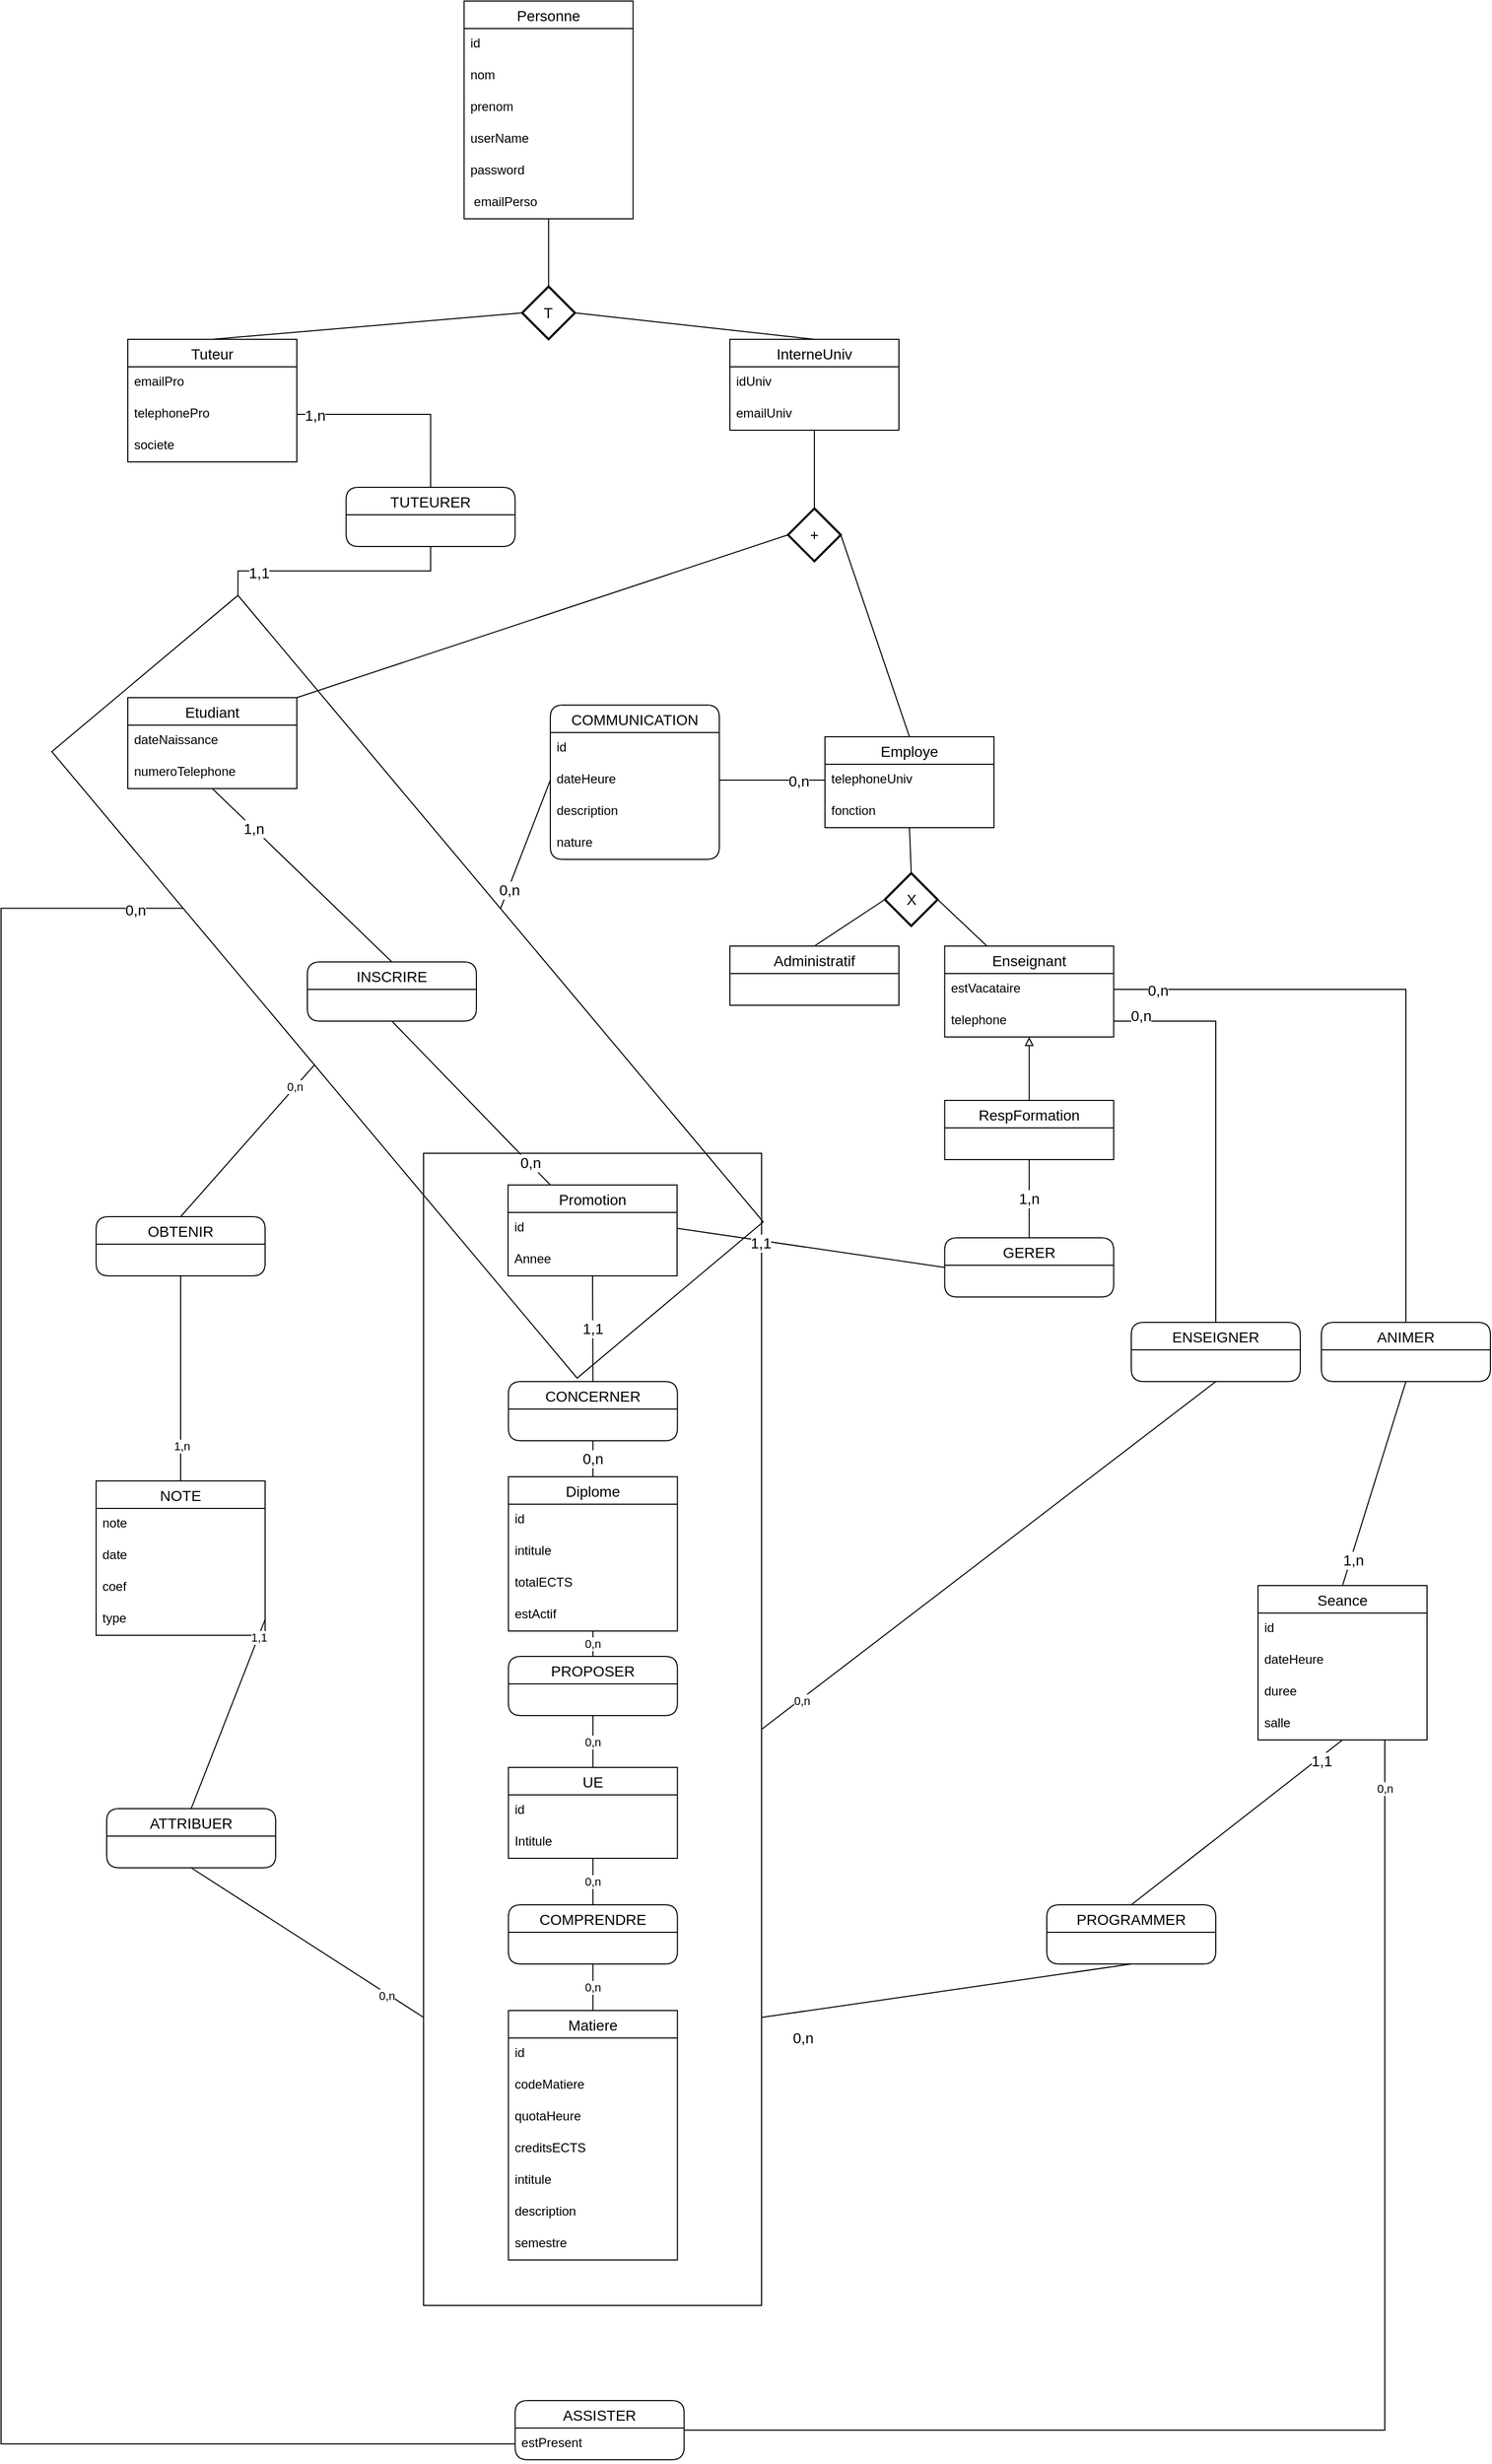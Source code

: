 <mxfile version="13.9.9" type="device"><diagram id="rpFKfoeSvzgaJjMg5E3Y" name="Page-1"><mxGraphModel dx="2062" dy="2351" grid="1" gridSize="10" guides="1" tooltips="1" connect="1" arrows="1" fold="1" page="1" pageScale="1" pageWidth="827" pageHeight="1169" math="0" shadow="0"><root><mxCell id="0"/><mxCell id="1" parent="0"/><mxCell id="FFL7MFZienqglVboOI_r-2" style="rounded=0;orthogonalLoop=1;jettySize=auto;html=1;exitX=0;exitY=0.75;exitDx=0;exitDy=0;entryX=0.5;entryY=1;entryDx=0;entryDy=0;endArrow=none;endFill=0;" parent="1" source="j563xRHMM8mKRZZIL-Bn-172" target="FFL7MFZienqglVboOI_r-1" edge="1"><mxGeometry relative="1" as="geometry"><mxPoint x="340" y="1718" as="targetPoint"/></mxGeometry></mxCell><mxCell id="FFL7MFZienqglVboOI_r-5" value="0,n" style="edgeLabel;html=1;align=center;verticalAlign=middle;resizable=0;points=[];" parent="FFL7MFZienqglVboOI_r-2" vertex="1" connectable="0"><mxGeometry x="-0.685" y="2" relative="1" as="geometry"><mxPoint as="offset"/></mxGeometry></mxCell><mxCell id="j563xRHMM8mKRZZIL-Bn-172" value="" style="rounded=0;whiteSpace=wrap;html=1;startSize=26;fontSize=14;fillColor=none;" parent="1" vertex="1"><mxGeometry x="440" y="900" width="320" height="1090" as="geometry"/></mxCell><mxCell id="j563xRHMM8mKRZZIL-Bn-251" value="" style="rounded=0;whiteSpace=wrap;html=1;startSize=26;fontSize=14;rotation=50;fillColor=none;" parent="1" vertex="1"><mxGeometry x="37.98" y="627.5" width="773.66" height="230" as="geometry"/></mxCell><mxCell id="j563xRHMM8mKRZZIL-Bn-14" value="0,n" style="edgeStyle=orthogonalEdgeStyle;rounded=0;orthogonalLoop=1;jettySize=auto;html=1;endArrow=none;endFill=0;" parent="1" source="j563xRHMM8mKRZZIL-Bn-1" target="j563xRHMM8mKRZZIL-Bn-10" edge="1"><mxGeometry relative="1" as="geometry"/></mxCell><mxCell id="j563xRHMM8mKRZZIL-Bn-1" value="Matiere" style="swimlane;fontStyle=0;childLayout=stackLayout;horizontal=1;startSize=26;horizontalStack=0;resizeParent=1;resizeParentMax=0;resizeLast=0;collapsible=1;marginBottom=0;align=center;fontSize=14;" parent="1" vertex="1"><mxGeometry x="520.32" y="1711" width="160" height="236" as="geometry"/></mxCell><mxCell id="j563xRHMM8mKRZZIL-Bn-2" value="id" style="text;strokeColor=none;fillColor=none;spacingLeft=4;spacingRight=4;overflow=hidden;rotatable=0;points=[[0,0.5],[1,0.5]];portConstraint=eastwest;fontSize=12;" parent="j563xRHMM8mKRZZIL-Bn-1" vertex="1"><mxGeometry y="26" width="160" height="30" as="geometry"/></mxCell><mxCell id="j563xRHMM8mKRZZIL-Bn-34" value="codeMatiere" style="text;strokeColor=none;fillColor=none;spacingLeft=4;spacingRight=4;overflow=hidden;rotatable=0;points=[[0,0.5],[1,0.5]];portConstraint=eastwest;fontSize=12;" parent="j563xRHMM8mKRZZIL-Bn-1" vertex="1"><mxGeometry y="56" width="160" height="30" as="geometry"/></mxCell><mxCell id="j563xRHMM8mKRZZIL-Bn-35" value="quotaHeure" style="text;strokeColor=none;fillColor=none;spacingLeft=4;spacingRight=4;overflow=hidden;rotatable=0;points=[[0,0.5],[1,0.5]];portConstraint=eastwest;fontSize=12;" parent="j563xRHMM8mKRZZIL-Bn-1" vertex="1"><mxGeometry y="86" width="160" height="30" as="geometry"/></mxCell><mxCell id="j563xRHMM8mKRZZIL-Bn-36" value="creditsECTS" style="text;strokeColor=none;fillColor=none;spacingLeft=4;spacingRight=4;overflow=hidden;rotatable=0;points=[[0,0.5],[1,0.5]];portConstraint=eastwest;fontSize=12;" parent="j563xRHMM8mKRZZIL-Bn-1" vertex="1"><mxGeometry y="116" width="160" height="30" as="geometry"/></mxCell><mxCell id="j563xRHMM8mKRZZIL-Bn-37" value="intitule" style="text;strokeColor=none;fillColor=none;spacingLeft=4;spacingRight=4;overflow=hidden;rotatable=0;points=[[0,0.5],[1,0.5]];portConstraint=eastwest;fontSize=12;" parent="j563xRHMM8mKRZZIL-Bn-1" vertex="1"><mxGeometry y="146" width="160" height="30" as="geometry"/></mxCell><mxCell id="j563xRHMM8mKRZZIL-Bn-38" value="description" style="text;strokeColor=none;fillColor=none;spacingLeft=4;spacingRight=4;overflow=hidden;rotatable=0;points=[[0,0.5],[1,0.5]];portConstraint=eastwest;fontSize=12;" parent="j563xRHMM8mKRZZIL-Bn-1" vertex="1"><mxGeometry y="176" width="160" height="30" as="geometry"/></mxCell><mxCell id="j563xRHMM8mKRZZIL-Bn-106" value="semestre" style="text;strokeColor=none;fillColor=none;spacingLeft=4;spacingRight=4;overflow=hidden;rotatable=0;points=[[0,0.5],[1,0.5]];portConstraint=eastwest;fontSize=12;" parent="j563xRHMM8mKRZZIL-Bn-1" vertex="1"><mxGeometry y="206" width="160" height="30" as="geometry"/></mxCell><mxCell id="j563xRHMM8mKRZZIL-Bn-31" value="0,n" style="edgeStyle=orthogonalEdgeStyle;rounded=0;orthogonalLoop=1;jettySize=auto;html=1;exitX=0.5;exitY=0;exitDx=0;exitDy=0;entryX=0.5;entryY=1;entryDx=0;entryDy=0;endArrow=none;endFill=0;" parent="1" source="j563xRHMM8mKRZZIL-Bn-10" target="j563xRHMM8mKRZZIL-Bn-26" edge="1"><mxGeometry relative="1" as="geometry"/></mxCell><mxCell id="j563xRHMM8mKRZZIL-Bn-10" value="COMPRENDRE" style="swimlane;fontStyle=0;childLayout=stackLayout;horizontal=1;startSize=26;horizontalStack=0;resizeParent=1;resizeParentMax=0;resizeLast=0;collapsible=1;marginBottom=0;align=center;fontSize=14;rounded=1;" parent="1" vertex="1"><mxGeometry x="520.32" y="1611" width="160" height="56" as="geometry"/></mxCell><mxCell id="j563xRHMM8mKRZZIL-Bn-138" value="0,n" style="edgeStyle=none;rounded=0;orthogonalLoop=1;jettySize=auto;html=1;exitX=0.5;exitY=0;exitDx=0;exitDy=0;entryX=0.5;entryY=1;entryDx=0;entryDy=0;startSize=26;endArrow=none;endFill=0;fontSize=14;" parent="1" source="j563xRHMM8mKRZZIL-Bn-18" target="j563xRHMM8mKRZZIL-Bn-115" edge="1"><mxGeometry relative="1" as="geometry"/></mxCell><mxCell id="j563xRHMM8mKRZZIL-Bn-18" value="Diplome" style="swimlane;fontStyle=0;childLayout=stackLayout;horizontal=1;startSize=26;horizontalStack=0;resizeParent=1;resizeParentMax=0;resizeLast=0;collapsible=1;marginBottom=0;align=center;fontSize=14;" parent="1" vertex="1"><mxGeometry x="520.32" y="1206" width="160" height="146" as="geometry"/></mxCell><mxCell id="j563xRHMM8mKRZZIL-Bn-19" value="id" style="text;strokeColor=none;fillColor=none;spacingLeft=4;spacingRight=4;overflow=hidden;rotatable=0;points=[[0,0.5],[1,0.5]];portConstraint=eastwest;fontSize=12;" parent="j563xRHMM8mKRZZIL-Bn-18" vertex="1"><mxGeometry y="26" width="160" height="30" as="geometry"/></mxCell><mxCell id="j563xRHMM8mKRZZIL-Bn-40" value="intitule" style="text;strokeColor=none;fillColor=none;spacingLeft=4;spacingRight=4;overflow=hidden;rotatable=0;points=[[0,0.5],[1,0.5]];portConstraint=eastwest;fontSize=12;" parent="j563xRHMM8mKRZZIL-Bn-18" vertex="1"><mxGeometry y="56" width="160" height="30" as="geometry"/></mxCell><mxCell id="j563xRHMM8mKRZZIL-Bn-112" value="totalECTS" style="text;strokeColor=none;fillColor=none;spacingLeft=4;spacingRight=4;overflow=hidden;rotatable=0;points=[[0,0.5],[1,0.5]];portConstraint=eastwest;fontSize=12;" parent="j563xRHMM8mKRZZIL-Bn-18" vertex="1"><mxGeometry y="86" width="160" height="30" as="geometry"/></mxCell><mxCell id="hlmZRe7ERdt_33pC8Czv-1" value="estActif" style="text;strokeColor=none;fillColor=none;spacingLeft=4;spacingRight=4;overflow=hidden;rotatable=0;points=[[0,0.5],[1,0.5]];portConstraint=eastwest;fontSize=12;" parent="j563xRHMM8mKRZZIL-Bn-18" vertex="1"><mxGeometry y="116" width="160" height="30" as="geometry"/></mxCell><mxCell id="j563xRHMM8mKRZZIL-Bn-29" value="0,n" style="edgeStyle=orthogonalEdgeStyle;rounded=0;orthogonalLoop=1;jettySize=auto;html=1;exitX=0.5;exitY=0;exitDx=0;exitDy=0;entryX=0.5;entryY=1;entryDx=0;entryDy=0;endArrow=none;endFill=0;" parent="1" source="j563xRHMM8mKRZZIL-Bn-25" target="j563xRHMM8mKRZZIL-Bn-18" edge="1"><mxGeometry relative="1" as="geometry"/></mxCell><mxCell id="j563xRHMM8mKRZZIL-Bn-25" value="PROPOSER" style="swimlane;fontStyle=0;childLayout=stackLayout;horizontal=1;startSize=26;horizontalStack=0;resizeParent=1;resizeParentMax=0;resizeLast=0;collapsible=1;marginBottom=0;align=center;fontSize=14;rounded=1;" parent="1" vertex="1"><mxGeometry x="520.32" y="1376" width="160" height="56" as="geometry"/></mxCell><mxCell id="j563xRHMM8mKRZZIL-Bn-28" value="0,n" style="edgeStyle=orthogonalEdgeStyle;rounded=0;orthogonalLoop=1;jettySize=auto;html=1;exitX=0.5;exitY=0;exitDx=0;exitDy=0;entryX=0.5;entryY=1;entryDx=0;entryDy=0;endArrow=none;endFill=0;" parent="1" source="j563xRHMM8mKRZZIL-Bn-26" target="j563xRHMM8mKRZZIL-Bn-25" edge="1"><mxGeometry relative="1" as="geometry"/></mxCell><mxCell id="j563xRHMM8mKRZZIL-Bn-26" value="UE" style="swimlane;fontStyle=0;childLayout=stackLayout;horizontal=1;startSize=26;horizontalStack=0;resizeParent=1;resizeParentMax=0;resizeLast=0;collapsible=1;marginBottom=0;align=center;fontSize=14;" parent="1" vertex="1"><mxGeometry x="520.32" y="1481" width="160" height="86" as="geometry"/></mxCell><mxCell id="j563xRHMM8mKRZZIL-Bn-27" value="id" style="text;strokeColor=none;fillColor=none;spacingLeft=4;spacingRight=4;overflow=hidden;rotatable=0;points=[[0,0.5],[1,0.5]];portConstraint=eastwest;fontSize=12;" parent="j563xRHMM8mKRZZIL-Bn-26" vertex="1"><mxGeometry y="26" width="160" height="30" as="geometry"/></mxCell><mxCell id="j563xRHMM8mKRZZIL-Bn-39" value="Intitule" style="text;strokeColor=none;fillColor=none;spacingLeft=4;spacingRight=4;overflow=hidden;rotatable=0;points=[[0,0.5],[1,0.5]];portConstraint=eastwest;fontSize=12;" parent="j563xRHMM8mKRZZIL-Bn-26" vertex="1"><mxGeometry y="56" width="160" height="30" as="geometry"/></mxCell><mxCell id="j563xRHMM8mKRZZIL-Bn-57" value="InterneUniv" style="swimlane;fontStyle=0;childLayout=stackLayout;horizontal=1;startSize=26;horizontalStack=0;resizeParent=1;resizeParentMax=0;resizeLast=0;collapsible=1;marginBottom=0;align=center;fontSize=14;" parent="1" vertex="1"><mxGeometry x="730.01" y="130" width="160" height="86" as="geometry"/></mxCell><mxCell id="j563xRHMM8mKRZZIL-Bn-58" value="idUniv" style="text;strokeColor=none;fillColor=none;spacingLeft=4;spacingRight=4;overflow=hidden;rotatable=0;points=[[0,0.5],[1,0.5]];portConstraint=eastwest;fontSize=12;" parent="j563xRHMM8mKRZZIL-Bn-57" vertex="1"><mxGeometry y="26" width="160" height="30" as="geometry"/></mxCell><mxCell id="j563xRHMM8mKRZZIL-Bn-59" value="emailUniv" style="text;strokeColor=none;fillColor=none;spacingLeft=4;spacingRight=4;overflow=hidden;rotatable=0;points=[[0,0.5],[1,0.5]];portConstraint=eastwest;fontSize=12;" parent="j563xRHMM8mKRZZIL-Bn-57" vertex="1"><mxGeometry y="56" width="160" height="30" as="geometry"/></mxCell><mxCell id="j563xRHMM8mKRZZIL-Bn-61" value="Personne" style="swimlane;fontStyle=0;childLayout=stackLayout;horizontal=1;startSize=26;horizontalStack=0;resizeParent=1;resizeParentMax=0;resizeLast=0;collapsible=1;marginBottom=0;align=center;fontSize=14;" parent="1" vertex="1"><mxGeometry x="478.34" y="-190" width="160" height="206" as="geometry"/></mxCell><mxCell id="j563xRHMM8mKRZZIL-Bn-62" value="id" style="text;strokeColor=none;fillColor=none;spacingLeft=4;spacingRight=4;overflow=hidden;rotatable=0;points=[[0,0.5],[1,0.5]];portConstraint=eastwest;fontSize=12;" parent="j563xRHMM8mKRZZIL-Bn-61" vertex="1"><mxGeometry y="26" width="160" height="30" as="geometry"/></mxCell><mxCell id="j563xRHMM8mKRZZIL-Bn-63" value="nom" style="text;strokeColor=none;fillColor=none;spacingLeft=4;spacingRight=4;overflow=hidden;rotatable=0;points=[[0,0.5],[1,0.5]];portConstraint=eastwest;fontSize=12;" parent="j563xRHMM8mKRZZIL-Bn-61" vertex="1"><mxGeometry y="56" width="160" height="30" as="geometry"/></mxCell><mxCell id="j563xRHMM8mKRZZIL-Bn-64" value="prenom" style="text;strokeColor=none;fillColor=none;spacingLeft=4;spacingRight=4;overflow=hidden;rotatable=0;points=[[0,0.5],[1,0.5]];portConstraint=eastwest;fontSize=12;" parent="j563xRHMM8mKRZZIL-Bn-61" vertex="1"><mxGeometry y="86" width="160" height="30" as="geometry"/></mxCell><mxCell id="6xv1GOKm6Z95DP7xtfan-1" value="userName" style="text;strokeColor=none;fillColor=none;spacingLeft=4;spacingRight=4;overflow=hidden;rotatable=0;points=[[0,0.5],[1,0.5]];portConstraint=eastwest;fontSize=12;" vertex="1" parent="j563xRHMM8mKRZZIL-Bn-61"><mxGeometry y="116" width="160" height="30" as="geometry"/></mxCell><mxCell id="6xv1GOKm6Z95DP7xtfan-2" value="password" style="text;strokeColor=none;fillColor=none;spacingLeft=4;spacingRight=4;overflow=hidden;rotatable=0;points=[[0,0.5],[1,0.5]];portConstraint=eastwest;fontSize=12;" vertex="1" parent="j563xRHMM8mKRZZIL-Bn-61"><mxGeometry y="146" width="160" height="30" as="geometry"/></mxCell><mxCell id="6xv1GOKm6Z95DP7xtfan-4" value=" emailPerso" style="text;strokeColor=none;fillColor=none;spacingLeft=4;spacingRight=4;overflow=hidden;rotatable=0;points=[[0,0.5],[1,0.5]];portConstraint=eastwest;fontSize=12;" vertex="1" parent="j563xRHMM8mKRZZIL-Bn-61"><mxGeometry y="176" width="160" height="30" as="geometry"/></mxCell><mxCell id="j563xRHMM8mKRZZIL-Bn-66" value="Tuteur" style="swimlane;fontStyle=0;childLayout=stackLayout;horizontal=1;startSize=26;horizontalStack=0;resizeParent=1;resizeParentMax=0;resizeLast=0;collapsible=1;marginBottom=0;align=center;fontSize=14;" parent="1" vertex="1"><mxGeometry x="160" y="130" width="160" height="116" as="geometry"/></mxCell><mxCell id="j563xRHMM8mKRZZIL-Bn-67" value="emailPro" style="text;strokeColor=none;fillColor=none;spacingLeft=4;spacingRight=4;overflow=hidden;rotatable=0;points=[[0,0.5],[1,0.5]];portConstraint=eastwest;fontSize=12;" parent="j563xRHMM8mKRZZIL-Bn-66" vertex="1"><mxGeometry y="26" width="160" height="30" as="geometry"/></mxCell><mxCell id="j563xRHMM8mKRZZIL-Bn-68" value="telephonePro" style="text;strokeColor=none;fillColor=none;spacingLeft=4;spacingRight=4;overflow=hidden;rotatable=0;points=[[0,0.5],[1,0.5]];portConstraint=eastwest;fontSize=12;" parent="j563xRHMM8mKRZZIL-Bn-66" vertex="1"><mxGeometry y="56" width="160" height="30" as="geometry"/></mxCell><mxCell id="j563xRHMM8mKRZZIL-Bn-69" value="societe" style="text;strokeColor=none;fillColor=none;spacingLeft=4;spacingRight=4;overflow=hidden;rotatable=0;points=[[0,0.5],[1,0.5]];portConstraint=eastwest;fontSize=12;" parent="j563xRHMM8mKRZZIL-Bn-66" vertex="1"><mxGeometry y="86" width="160" height="30" as="geometry"/></mxCell><mxCell id="j563xRHMM8mKRZZIL-Bn-93" style="rounded=0;orthogonalLoop=1;jettySize=auto;html=1;exitX=1;exitY=0;exitDx=0;exitDy=0;entryX=0;entryY=0.5;entryDx=0;entryDy=0;entryPerimeter=0;startSize=26;endArrow=none;endFill=0;fontSize=14;" parent="1" source="j563xRHMM8mKRZZIL-Bn-70" target="j563xRHMM8mKRZZIL-Bn-223" edge="1"><mxGeometry relative="1" as="geometry"><mxPoint x="778.35" y="406" as="targetPoint"/></mxGeometry></mxCell><mxCell id="j563xRHMM8mKRZZIL-Bn-150" style="edgeStyle=none;rounded=0;orthogonalLoop=1;jettySize=auto;html=1;exitX=0.5;exitY=0;exitDx=0;exitDy=0;startSize=26;endArrow=none;endFill=0;fontSize=14;entryX=0;entryY=0.5;entryDx=0;entryDy=0;" parent="1" source="j563xRHMM8mKRZZIL-Bn-251" target="j563xRHMM8mKRZZIL-Bn-247" edge="1"><mxGeometry relative="1" as="geometry"><mxPoint x="490" y="610" as="targetPoint"/></mxGeometry></mxCell><mxCell id="j563xRHMM8mKRZZIL-Bn-211" value="0,n" style="edgeLabel;html=1;align=center;verticalAlign=middle;resizable=0;points=[];fontSize=14;" parent="j563xRHMM8mKRZZIL-Bn-150" vertex="1" connectable="0"><mxGeometry x="-0.698" y="-1" relative="1" as="geometry"><mxPoint as="offset"/></mxGeometry></mxCell><mxCell id="j563xRHMM8mKRZZIL-Bn-70" value="Etudiant" style="swimlane;fontStyle=0;childLayout=stackLayout;horizontal=1;startSize=26;horizontalStack=0;resizeParent=1;resizeParentMax=0;resizeLast=0;collapsible=1;marginBottom=0;align=center;fontSize=14;" parent="1" vertex="1"><mxGeometry x="160" y="469" width="160" height="86" as="geometry"/></mxCell><mxCell id="j563xRHMM8mKRZZIL-Bn-71" value="dateNaissance" style="text;strokeColor=none;fillColor=none;spacingLeft=4;spacingRight=4;overflow=hidden;rotatable=0;points=[[0,0.5],[1,0.5]];portConstraint=eastwest;fontSize=12;" parent="j563xRHMM8mKRZZIL-Bn-70" vertex="1"><mxGeometry y="26" width="160" height="30" as="geometry"/></mxCell><mxCell id="j563xRHMM8mKRZZIL-Bn-73" value="numeroTelephone" style="text;strokeColor=none;fillColor=none;spacingLeft=4;spacingRight=4;overflow=hidden;rotatable=0;points=[[0,0.5],[1,0.5]];portConstraint=eastwest;fontSize=12;" parent="j563xRHMM8mKRZZIL-Bn-70" vertex="1"><mxGeometry y="56" width="160" height="30" as="geometry"/></mxCell><mxCell id="j563xRHMM8mKRZZIL-Bn-149" style="edgeStyle=none;rounded=0;orthogonalLoop=1;jettySize=auto;html=1;exitX=0;exitY=0.5;exitDx=0;exitDy=0;startSize=26;endArrow=none;endFill=0;fontSize=14;entryX=1;entryY=0.5;entryDx=0;entryDy=0;" parent="1" source="j563xRHMM8mKRZZIL-Bn-153" target="j563xRHMM8mKRZZIL-Bn-247" edge="1"><mxGeometry relative="1" as="geometry"><mxPoint x="730.01" y="551" as="sourcePoint"/><mxPoint x="770" y="610" as="targetPoint"/></mxGeometry></mxCell><mxCell id="j563xRHMM8mKRZZIL-Bn-210" value="0,n" style="edgeLabel;html=1;align=center;verticalAlign=middle;resizable=0;points=[];fontSize=14;" parent="j563xRHMM8mKRZZIL-Bn-149" vertex="1" connectable="0"><mxGeometry x="-0.492" y="1" relative="1" as="geometry"><mxPoint as="offset"/></mxGeometry></mxCell><mxCell id="j563xRHMM8mKRZZIL-Bn-155" style="edgeStyle=none;rounded=0;orthogonalLoop=1;jettySize=auto;html=1;exitX=0.5;exitY=0;exitDx=0;exitDy=0;entryX=0;entryY=0.5;entryDx=0;entryDy=0;entryPerimeter=0;startSize=26;endArrow=none;endFill=0;fontSize=14;" parent="1" source="j563xRHMM8mKRZZIL-Bn-74" target="j563xRHMM8mKRZZIL-Bn-221" edge="1"><mxGeometry relative="1" as="geometry"><mxPoint x="870.02" y="675.0" as="targetPoint"/></mxGeometry></mxCell><mxCell id="j563xRHMM8mKRZZIL-Bn-74" value="Administratif" style="swimlane;fontStyle=0;childLayout=stackLayout;horizontal=1;startSize=26;horizontalStack=0;resizeParent=1;resizeParentMax=0;resizeLast=0;collapsible=1;marginBottom=0;align=center;fontSize=14;" parent="1" vertex="1"><mxGeometry x="730.01" y="704" width="160" height="56" as="geometry"/></mxCell><mxCell id="j563xRHMM8mKRZZIL-Bn-127" value="1,n" style="edgeStyle=none;rounded=0;orthogonalLoop=1;jettySize=auto;html=1;exitX=0.5;exitY=1;exitDx=0;exitDy=0;entryX=0.5;entryY=0;entryDx=0;entryDy=0;startSize=26;endArrow=none;endFill=0;fontSize=14;" parent="1" source="j563xRHMM8mKRZZIL-Bn-78" target="j563xRHMM8mKRZZIL-Bn-126" edge="1"><mxGeometry relative="1" as="geometry"/></mxCell><mxCell id="j563xRHMM8mKRZZIL-Bn-232" style="edgeStyle=none;rounded=0;orthogonalLoop=1;jettySize=auto;html=1;exitX=0.5;exitY=0;exitDx=0;exitDy=0;entryX=0.5;entryY=1;entryDx=0;entryDy=0;startSize=26;endArrow=block;endFill=0;fontSize=14;" parent="1" source="j563xRHMM8mKRZZIL-Bn-78" target="j563xRHMM8mKRZZIL-Bn-82" edge="1"><mxGeometry relative="1" as="geometry"/></mxCell><mxCell id="j563xRHMM8mKRZZIL-Bn-78" value="RespFormation" style="swimlane;fontStyle=0;childLayout=stackLayout;horizontal=1;startSize=26;horizontalStack=0;resizeParent=1;resizeParentMax=0;resizeLast=0;collapsible=1;marginBottom=0;align=center;fontSize=14;" parent="1" vertex="1"><mxGeometry x="933.35" y="850" width="160" height="56" as="geometry"/></mxCell><mxCell id="j563xRHMM8mKRZZIL-Bn-164" style="edgeStyle=orthogonalEdgeStyle;rounded=0;orthogonalLoop=1;jettySize=auto;html=1;exitX=1;exitY=0.5;exitDx=0;exitDy=0;entryX=0.5;entryY=0;entryDx=0;entryDy=0;startSize=26;endArrow=none;endFill=0;fontSize=14;" parent="1" source="j563xRHMM8mKRZZIL-Bn-97" target="j563xRHMM8mKRZZIL-Bn-162" edge="1"><mxGeometry relative="1" as="geometry"/></mxCell><mxCell id="j563xRHMM8mKRZZIL-Bn-218" value="0,n" style="edgeLabel;html=1;align=center;verticalAlign=middle;resizable=0;points=[];fontSize=14;" parent="j563xRHMM8mKRZZIL-Bn-164" vertex="1" connectable="0"><mxGeometry x="-0.869" y="5" relative="1" as="geometry"><mxPoint as="offset"/></mxGeometry></mxCell><mxCell id="j563xRHMM8mKRZZIL-Bn-166" style="edgeStyle=orthogonalEdgeStyle;rounded=0;orthogonalLoop=1;jettySize=auto;html=1;exitX=1;exitY=0.5;exitDx=0;exitDy=0;entryX=0.5;entryY=0;entryDx=0;entryDy=0;startSize=26;endArrow=none;endFill=0;fontSize=14;" parent="1" source="j563xRHMM8mKRZZIL-Bn-83" target="j563xRHMM8mKRZZIL-Bn-163" edge="1"><mxGeometry relative="1" as="geometry"/></mxCell><mxCell id="j563xRHMM8mKRZZIL-Bn-220" value="0,n" style="edgeLabel;html=1;align=center;verticalAlign=middle;resizable=0;points=[];fontSize=14;" parent="j563xRHMM8mKRZZIL-Bn-166" vertex="1" connectable="0"><mxGeometry x="-0.86" y="-1" relative="1" as="geometry"><mxPoint as="offset"/></mxGeometry></mxCell><mxCell id="j563xRHMM8mKRZZIL-Bn-82" value="Enseignant" style="swimlane;fontStyle=0;childLayout=stackLayout;horizontal=1;startSize=26;horizontalStack=0;resizeParent=1;resizeParentMax=0;resizeLast=0;collapsible=1;marginBottom=0;align=center;fontSize=14;" parent="1" vertex="1"><mxGeometry x="933.35" y="704" width="160" height="86" as="geometry"/></mxCell><mxCell id="j563xRHMM8mKRZZIL-Bn-83" value="estVacataire" style="text;strokeColor=none;fillColor=none;spacingLeft=4;spacingRight=4;overflow=hidden;rotatable=0;points=[[0,0.5],[1,0.5]];portConstraint=eastwest;fontSize=12;" parent="j563xRHMM8mKRZZIL-Bn-82" vertex="1"><mxGeometry y="26" width="160" height="30" as="geometry"/></mxCell><mxCell id="j563xRHMM8mKRZZIL-Bn-97" value="telephone" style="text;strokeColor=none;fillColor=none;spacingLeft=4;spacingRight=4;overflow=hidden;rotatable=0;points=[[0,0.5],[1,0.5]];portConstraint=eastwest;fontSize=12;" parent="j563xRHMM8mKRZZIL-Bn-82" vertex="1"><mxGeometry y="56" width="160" height="30" as="geometry"/></mxCell><mxCell id="j563xRHMM8mKRZZIL-Bn-90" style="edgeStyle=orthogonalEdgeStyle;rounded=0;orthogonalLoop=1;jettySize=auto;html=1;exitX=0.5;exitY=0;exitDx=0;exitDy=0;exitPerimeter=0;entryX=0.5;entryY=1;entryDx=0;entryDy=0;startSize=26;endArrow=none;endFill=0;fontSize=14;" parent="1" source="j563xRHMM8mKRZZIL-Bn-231" target="j563xRHMM8mKRZZIL-Bn-61" edge="1"><mxGeometry relative="1" as="geometry"><mxPoint x="558.335" y="200" as="sourcePoint"/></mxGeometry></mxCell><mxCell id="j563xRHMM8mKRZZIL-Bn-131" style="edgeStyle=none;rounded=0;orthogonalLoop=1;jettySize=auto;html=1;exitX=1;exitY=0.5;exitDx=0;exitDy=0;exitPerimeter=0;entryX=0.5;entryY=0;entryDx=0;entryDy=0;startSize=26;endArrow=none;endFill=0;fontSize=14;" parent="1" source="j563xRHMM8mKRZZIL-Bn-231" target="j563xRHMM8mKRZZIL-Bn-57" edge="1"><mxGeometry relative="1" as="geometry"><mxPoint x="590" y="110" as="sourcePoint"/></mxGeometry></mxCell><mxCell id="j563xRHMM8mKRZZIL-Bn-132" style="edgeStyle=none;rounded=0;orthogonalLoop=1;jettySize=auto;html=1;exitX=0;exitY=0.5;exitDx=0;exitDy=0;exitPerimeter=0;entryX=0.5;entryY=0;entryDx=0;entryDy=0;startSize=26;endArrow=none;endFill=0;fontSize=14;" parent="1" source="j563xRHMM8mKRZZIL-Bn-231" target="j563xRHMM8mKRZZIL-Bn-66" edge="1"><mxGeometry relative="1" as="geometry"><mxPoint x="526.67" y="110" as="sourcePoint"/></mxGeometry></mxCell><mxCell id="j563xRHMM8mKRZZIL-Bn-92" style="edgeStyle=orthogonalEdgeStyle;rounded=0;orthogonalLoop=1;jettySize=auto;html=1;exitX=0.5;exitY=0;exitDx=0;exitDy=0;exitPerimeter=0;entryX=0.5;entryY=1;entryDx=0;entryDy=0;startSize=26;endArrow=none;endFill=0;fontSize=14;" parent="1" source="j563xRHMM8mKRZZIL-Bn-223" target="j563xRHMM8mKRZZIL-Bn-57" edge="1"><mxGeometry relative="1" as="geometry"><mxPoint x="810.015" y="366" as="sourcePoint"/></mxGeometry></mxCell><mxCell id="j563xRHMM8mKRZZIL-Bn-98" value="Seance" style="swimlane;fontStyle=0;childLayout=stackLayout;horizontal=1;startSize=26;horizontalStack=0;resizeParent=1;resizeParentMax=0;resizeLast=0;collapsible=1;marginBottom=0;align=center;fontSize=14;" parent="1" vertex="1"><mxGeometry x="1230" y="1309" width="160" height="146" as="geometry"/></mxCell><mxCell id="j563xRHMM8mKRZZIL-Bn-99" value="id" style="text;strokeColor=none;fillColor=none;spacingLeft=4;spacingRight=4;overflow=hidden;rotatable=0;points=[[0,0.5],[1,0.5]];portConstraint=eastwest;fontSize=12;" parent="j563xRHMM8mKRZZIL-Bn-98" vertex="1"><mxGeometry y="26" width="160" height="30" as="geometry"/></mxCell><mxCell id="j563xRHMM8mKRZZIL-Bn-100" value="dateHeure" style="text;strokeColor=none;fillColor=none;spacingLeft=4;spacingRight=4;overflow=hidden;rotatable=0;points=[[0,0.5],[1,0.5]];portConstraint=eastwest;fontSize=12;" parent="j563xRHMM8mKRZZIL-Bn-98" vertex="1"><mxGeometry y="56" width="160" height="30" as="geometry"/></mxCell><mxCell id="j563xRHMM8mKRZZIL-Bn-101" value="duree" style="text;strokeColor=none;fillColor=none;spacingLeft=4;spacingRight=4;overflow=hidden;rotatable=0;points=[[0,0.5],[1,0.5]];portConstraint=eastwest;fontSize=12;" parent="j563xRHMM8mKRZZIL-Bn-98" vertex="1"><mxGeometry y="86" width="160" height="30" as="geometry"/></mxCell><mxCell id="j563xRHMM8mKRZZIL-Bn-177" value="salle" style="text;strokeColor=none;fillColor=none;spacingLeft=4;spacingRight=4;overflow=hidden;rotatable=0;points=[[0,0.5],[1,0.5]];portConstraint=eastwest;fontSize=12;" parent="j563xRHMM8mKRZZIL-Bn-98" vertex="1"><mxGeometry y="116" width="160" height="30" as="geometry"/></mxCell><mxCell id="j563xRHMM8mKRZZIL-Bn-107" value="Promotion" style="swimlane;fontStyle=0;childLayout=stackLayout;horizontal=1;startSize=26;horizontalStack=0;resizeParent=1;resizeParentMax=0;resizeLast=0;collapsible=1;marginBottom=0;align=center;fontSize=14;" parent="1" vertex="1"><mxGeometry x="520" y="930" width="160" height="86" as="geometry"/></mxCell><mxCell id="j563xRHMM8mKRZZIL-Bn-108" value="id" style="text;strokeColor=none;fillColor=none;spacingLeft=4;spacingRight=4;overflow=hidden;rotatable=0;points=[[0,0.5],[1,0.5]];portConstraint=eastwest;fontSize=12;" parent="j563xRHMM8mKRZZIL-Bn-107" vertex="1"><mxGeometry y="26" width="160" height="30" as="geometry"/></mxCell><mxCell id="j563xRHMM8mKRZZIL-Bn-120" value="Annee" style="text;strokeColor=none;fillColor=none;spacingLeft=4;spacingRight=4;overflow=hidden;rotatable=0;points=[[0,0.5],[1,0.5]];portConstraint=eastwest;fontSize=12;" parent="j563xRHMM8mKRZZIL-Bn-107" vertex="1"><mxGeometry y="56" width="160" height="30" as="geometry"/></mxCell><mxCell id="j563xRHMM8mKRZZIL-Bn-139" value="1,1" style="edgeStyle=none;rounded=0;orthogonalLoop=1;jettySize=auto;html=1;exitX=0.5;exitY=0;exitDx=0;exitDy=0;entryX=0.5;entryY=1;entryDx=0;entryDy=0;startSize=26;endArrow=none;endFill=0;fontSize=14;" parent="1" source="j563xRHMM8mKRZZIL-Bn-115" target="j563xRHMM8mKRZZIL-Bn-107" edge="1"><mxGeometry relative="1" as="geometry"/></mxCell><mxCell id="j563xRHMM8mKRZZIL-Bn-115" value="CONCERNER" style="swimlane;fontStyle=0;childLayout=stackLayout;horizontal=1;startSize=26;horizontalStack=0;resizeParent=1;resizeParentMax=0;resizeLast=0;collapsible=1;marginBottom=0;align=center;fontSize=14;rounded=1;" parent="1" vertex="1"><mxGeometry x="520.32" y="1116" width="160" height="56" as="geometry"/></mxCell><mxCell id="j563xRHMM8mKRZZIL-Bn-130" style="edgeStyle=none;rounded=0;orthogonalLoop=1;jettySize=auto;html=1;exitX=0.5;exitY=1;exitDx=0;exitDy=0;entryX=0.25;entryY=0;entryDx=0;entryDy=0;startSize=26;endArrow=none;endFill=0;fontSize=14;" parent="1" source="j563xRHMM8mKRZZIL-Bn-125" target="j563xRHMM8mKRZZIL-Bn-107" edge="1"><mxGeometry relative="1" as="geometry"/></mxCell><mxCell id="j563xRHMM8mKRZZIL-Bn-208" value="0,n" style="edgeLabel;html=1;align=center;verticalAlign=middle;resizable=0;points=[];fontSize=14;" parent="j563xRHMM8mKRZZIL-Bn-130" vertex="1" connectable="0"><mxGeometry x="0.74" y="1" relative="1" as="geometry"><mxPoint as="offset"/></mxGeometry></mxCell><mxCell id="j563xRHMM8mKRZZIL-Bn-136" style="edgeStyle=none;rounded=0;orthogonalLoop=1;jettySize=auto;html=1;exitX=0.5;exitY=0;exitDx=0;exitDy=0;entryX=0.5;entryY=1;entryDx=0;entryDy=0;startSize=26;endArrow=none;endFill=0;fontSize=14;" parent="1" source="j563xRHMM8mKRZZIL-Bn-125" target="j563xRHMM8mKRZZIL-Bn-70" edge="1"><mxGeometry relative="1" as="geometry"/></mxCell><mxCell id="j563xRHMM8mKRZZIL-Bn-209" value="1,n" style="edgeLabel;html=1;align=center;verticalAlign=middle;resizable=0;points=[];fontSize=14;" parent="j563xRHMM8mKRZZIL-Bn-136" vertex="1" connectable="0"><mxGeometry x="0.539" relative="1" as="geometry"><mxPoint as="offset"/></mxGeometry></mxCell><mxCell id="j563xRHMM8mKRZZIL-Bn-125" value="INSCRIRE" style="swimlane;fontStyle=0;childLayout=stackLayout;horizontal=1;startSize=26;horizontalStack=0;resizeParent=1;resizeParentMax=0;resizeLast=0;collapsible=1;marginBottom=0;align=center;fontSize=14;rounded=1;" parent="1" vertex="1"><mxGeometry x="330" y="719" width="160" height="56" as="geometry"/></mxCell><mxCell id="j563xRHMM8mKRZZIL-Bn-128" style="edgeStyle=none;rounded=0;orthogonalLoop=1;jettySize=auto;html=1;exitX=0;exitY=0.5;exitDx=0;exitDy=0;entryX=1;entryY=0.5;entryDx=0;entryDy=0;startSize=26;endArrow=none;endFill=0;fontSize=14;" parent="1" source="j563xRHMM8mKRZZIL-Bn-126" target="j563xRHMM8mKRZZIL-Bn-108" edge="1"><mxGeometry relative="1" as="geometry"/></mxCell><mxCell id="j563xRHMM8mKRZZIL-Bn-212" value="1,1" style="edgeLabel;html=1;align=center;verticalAlign=middle;resizable=0;points=[];fontSize=14;" parent="j563xRHMM8mKRZZIL-Bn-128" vertex="1" connectable="0"><mxGeometry x="0.378" y="2" relative="1" as="geometry"><mxPoint as="offset"/></mxGeometry></mxCell><mxCell id="j563xRHMM8mKRZZIL-Bn-126" value="GERER" style="swimlane;fontStyle=0;childLayout=stackLayout;horizontal=1;startSize=26;horizontalStack=0;resizeParent=1;resizeParentMax=0;resizeLast=0;collapsible=1;marginBottom=0;align=center;fontSize=14;rounded=1;" parent="1" vertex="1"><mxGeometry x="933.35" y="980" width="160" height="56" as="geometry"/></mxCell><mxCell id="j563xRHMM8mKRZZIL-Bn-135" style="edgeStyle=orthogonalEdgeStyle;rounded=0;orthogonalLoop=1;jettySize=auto;html=1;exitX=0.5;exitY=0;exitDx=0;exitDy=0;entryX=1;entryY=0.5;entryDx=0;entryDy=0;startSize=26;endArrow=none;endFill=0;fontSize=14;" parent="1" source="j563xRHMM8mKRZZIL-Bn-133" target="j563xRHMM8mKRZZIL-Bn-68" edge="1"><mxGeometry relative="1" as="geometry"/></mxCell><mxCell id="j563xRHMM8mKRZZIL-Bn-254" value="1,n" style="edgeLabel;html=1;align=center;verticalAlign=middle;resizable=0;points=[];fontSize=14;" parent="j563xRHMM8mKRZZIL-Bn-135" vertex="1" connectable="0"><mxGeometry x="0.823" y="1" relative="1" as="geometry"><mxPoint as="offset"/></mxGeometry></mxCell><mxCell id="j563xRHMM8mKRZZIL-Bn-252" style="edgeStyle=orthogonalEdgeStyle;rounded=0;orthogonalLoop=1;jettySize=auto;html=1;exitX=0.5;exitY=1;exitDx=0;exitDy=0;entryX=0;entryY=0;entryDx=0;entryDy=0;startSize=26;endArrow=none;endFill=0;fontSize=14;" parent="1" source="j563xRHMM8mKRZZIL-Bn-133" target="j563xRHMM8mKRZZIL-Bn-251" edge="1"><mxGeometry relative="1" as="geometry"/></mxCell><mxCell id="j563xRHMM8mKRZZIL-Bn-253" value="1,1" style="edgeLabel;html=1;align=center;verticalAlign=middle;resizable=0;points=[];fontSize=14;" parent="j563xRHMM8mKRZZIL-Bn-252" vertex="1" connectable="0"><mxGeometry x="0.63" y="2" relative="1" as="geometry"><mxPoint as="offset"/></mxGeometry></mxCell><mxCell id="j563xRHMM8mKRZZIL-Bn-133" value="TUTEURER" style="swimlane;fontStyle=0;childLayout=stackLayout;horizontal=1;startSize=26;horizontalStack=0;resizeParent=1;resizeParentMax=0;resizeLast=0;collapsible=1;marginBottom=0;align=center;fontSize=14;rounded=1;" parent="1" vertex="1"><mxGeometry x="366.67" y="270" width="160" height="56" as="geometry"/></mxCell><mxCell id="j563xRHMM8mKRZZIL-Bn-158" style="edgeStyle=none;rounded=0;orthogonalLoop=1;jettySize=auto;html=1;exitX=0.5;exitY=0;exitDx=0;exitDy=0;entryX=1;entryY=0.5;entryDx=0;entryDy=0;entryPerimeter=0;startSize=26;endArrow=none;endFill=0;fontSize=14;" parent="1" source="j563xRHMM8mKRZZIL-Bn-151" target="j563xRHMM8mKRZZIL-Bn-223" edge="1"><mxGeometry relative="1" as="geometry"><mxPoint x="810.015" y="406" as="targetPoint"/></mxGeometry></mxCell><mxCell id="j563xRHMM8mKRZZIL-Bn-151" value="Employe" style="swimlane;fontStyle=0;childLayout=stackLayout;horizontal=1;startSize=26;horizontalStack=0;resizeParent=1;resizeParentMax=0;resizeLast=0;collapsible=1;marginBottom=0;align=center;fontSize=14;" parent="1" vertex="1"><mxGeometry x="820" y="506" width="160" height="86" as="geometry"/></mxCell><mxCell id="j563xRHMM8mKRZZIL-Bn-153" value="telephoneUniv" style="text;strokeColor=none;fillColor=none;spacingLeft=4;spacingRight=4;overflow=hidden;rotatable=0;points=[[0,0.5],[1,0.5]];portConstraint=eastwest;fontSize=12;" parent="j563xRHMM8mKRZZIL-Bn-151" vertex="1"><mxGeometry y="26" width="160" height="30" as="geometry"/></mxCell><mxCell id="j563xRHMM8mKRZZIL-Bn-159" value="fonction" style="text;strokeColor=none;fillColor=none;spacingLeft=4;spacingRight=4;overflow=hidden;rotatable=0;points=[[0,0.5],[1,0.5]];portConstraint=eastwest;fontSize=12;" parent="j563xRHMM8mKRZZIL-Bn-151" vertex="1"><mxGeometry y="56" width="160" height="30" as="geometry"/></mxCell><mxCell id="j563xRHMM8mKRZZIL-Bn-157" style="edgeStyle=none;rounded=0;orthogonalLoop=1;jettySize=auto;html=1;exitX=0.5;exitY=0;exitDx=0;exitDy=0;exitPerimeter=0;entryX=0.5;entryY=1;entryDx=0;entryDy=0;startSize=26;endArrow=none;endFill=0;fontSize=14;" parent="1" source="j563xRHMM8mKRZZIL-Bn-221" target="j563xRHMM8mKRZZIL-Bn-151" edge="1"><mxGeometry relative="1" as="geometry"><mxPoint x="810.015" y="620.0" as="sourcePoint"/></mxGeometry></mxCell><mxCell id="j563xRHMM8mKRZZIL-Bn-165" style="edgeStyle=none;rounded=0;orthogonalLoop=1;jettySize=auto;html=1;exitX=0.5;exitY=1;exitDx=0;exitDy=0;entryX=1;entryY=0.5;entryDx=0;entryDy=0;startSize=26;endArrow=none;endFill=0;fontSize=14;" parent="1" source="j563xRHMM8mKRZZIL-Bn-162" target="j563xRHMM8mKRZZIL-Bn-172" edge="1"><mxGeometry relative="1" as="geometry"/></mxCell><mxCell id="5TgN7SpA_xDzBviRBjnf-11" value="0,n" style="edgeLabel;html=1;align=center;verticalAlign=middle;resizable=0;points=[];" parent="j563xRHMM8mKRZZIL-Bn-165" vertex="1" connectable="0"><mxGeometry x="0.826" y="1" relative="1" as="geometry"><mxPoint as="offset"/></mxGeometry></mxCell><mxCell id="j563xRHMM8mKRZZIL-Bn-162" value="ENSEIGNER" style="swimlane;fontStyle=0;childLayout=stackLayout;horizontal=1;startSize=26;horizontalStack=0;resizeParent=1;resizeParentMax=0;resizeLast=0;collapsible=1;marginBottom=0;align=center;fontSize=14;rounded=1;" parent="1" vertex="1"><mxGeometry x="1110" y="1060" width="160" height="56" as="geometry"/></mxCell><mxCell id="j563xRHMM8mKRZZIL-Bn-167" style="edgeStyle=none;rounded=0;orthogonalLoop=1;jettySize=auto;html=1;exitX=0.5;exitY=1;exitDx=0;exitDy=0;entryX=0.5;entryY=0;entryDx=0;entryDy=0;startSize=26;endArrow=none;endFill=0;fontSize=14;" parent="1" source="j563xRHMM8mKRZZIL-Bn-163" target="j563xRHMM8mKRZZIL-Bn-98" edge="1"><mxGeometry relative="1" as="geometry"/></mxCell><mxCell id="j563xRHMM8mKRZZIL-Bn-219" value="1,n" style="edgeLabel;html=1;align=center;verticalAlign=middle;resizable=0;points=[];fontSize=14;" parent="j563xRHMM8mKRZZIL-Bn-167" vertex="1" connectable="0"><mxGeometry x="0.741" y="2" relative="1" as="geometry"><mxPoint as="offset"/></mxGeometry></mxCell><mxCell id="j563xRHMM8mKRZZIL-Bn-163" value="ANIMER" style="swimlane;fontStyle=0;childLayout=stackLayout;horizontal=1;startSize=26;horizontalStack=0;resizeParent=1;resizeParentMax=0;resizeLast=0;collapsible=1;marginBottom=0;align=center;fontSize=14;rounded=1;" parent="1" vertex="1"><mxGeometry x="1290" y="1060" width="160" height="56" as="geometry"/></mxCell><mxCell id="j563xRHMM8mKRZZIL-Bn-170" style="edgeStyle=none;rounded=0;orthogonalLoop=1;jettySize=auto;html=1;exitX=0.5;exitY=0;exitDx=0;exitDy=0;entryX=0.5;entryY=1;entryDx=0;entryDy=0;startSize=26;endArrow=none;endFill=0;fontSize=14;" parent="1" source="j563xRHMM8mKRZZIL-Bn-169" target="j563xRHMM8mKRZZIL-Bn-98" edge="1"><mxGeometry relative="1" as="geometry"/></mxCell><mxCell id="j563xRHMM8mKRZZIL-Bn-214" value="1,1" style="edgeLabel;html=1;align=center;verticalAlign=middle;resizable=0;points=[];fontSize=14;" parent="j563xRHMM8mKRZZIL-Bn-170" vertex="1" connectable="0"><mxGeometry x="0.783" y="-3" relative="1" as="geometry"><mxPoint as="offset"/></mxGeometry></mxCell><mxCell id="j563xRHMM8mKRZZIL-Bn-171" style="edgeStyle=none;rounded=0;orthogonalLoop=1;jettySize=auto;html=1;exitX=0.5;exitY=1;exitDx=0;exitDy=0;entryX=1;entryY=0.75;entryDx=0;entryDy=0;startSize=26;endArrow=none;endFill=0;fontSize=14;" parent="1" source="j563xRHMM8mKRZZIL-Bn-169" target="j563xRHMM8mKRZZIL-Bn-172" edge="1"><mxGeometry relative="1" as="geometry"/></mxCell><mxCell id="j563xRHMM8mKRZZIL-Bn-213" value="0,n" style="edgeLabel;html=1;align=center;verticalAlign=middle;resizable=0;points=[];fontSize=14;" parent="j563xRHMM8mKRZZIL-Bn-171" vertex="1" connectable="0"><mxGeometry x="0.782" y="-2" relative="1" as="geometry"><mxPoint x="0.32" y="27" as="offset"/></mxGeometry></mxCell><mxCell id="j563xRHMM8mKRZZIL-Bn-169" value="PROGRAMMER" style="swimlane;fontStyle=0;childLayout=stackLayout;horizontal=1;startSize=26;horizontalStack=0;resizeParent=1;resizeParentMax=0;resizeLast=0;collapsible=1;marginBottom=0;align=center;fontSize=14;rounded=1;" parent="1" vertex="1"><mxGeometry x="1030" y="1611" width="160" height="56" as="geometry"/></mxCell><mxCell id="j563xRHMM8mKRZZIL-Bn-179" style="edgeStyle=orthogonalEdgeStyle;rounded=0;orthogonalLoop=1;jettySize=auto;html=1;exitX=1;exitY=0.5;exitDx=0;exitDy=0;entryX=0.75;entryY=1;entryDx=0;entryDy=0;startSize=26;endArrow=none;endFill=0;fontSize=14;" parent="1" source="j563xRHMM8mKRZZIL-Bn-173" target="j563xRHMM8mKRZZIL-Bn-98" edge="1"><mxGeometry relative="1" as="geometry"/></mxCell><mxCell id="5TgN7SpA_xDzBviRBjnf-12" value="0,n" style="edgeLabel;html=1;align=center;verticalAlign=middle;resizable=0;points=[];" parent="j563xRHMM8mKRZZIL-Bn-179" vertex="1" connectable="0"><mxGeometry x="0.93" relative="1" as="geometry"><mxPoint as="offset"/></mxGeometry></mxCell><mxCell id="j563xRHMM8mKRZZIL-Bn-173" value="ASSISTER" style="swimlane;fontStyle=0;childLayout=stackLayout;horizontal=1;startSize=26;horizontalStack=0;resizeParent=1;resizeParentMax=0;resizeLast=0;collapsible=1;marginBottom=0;align=center;fontSize=14;rounded=1;" parent="1" vertex="1"><mxGeometry x="526.67" y="2080" width="160" height="56" as="geometry"/></mxCell><mxCell id="j563xRHMM8mKRZZIL-Bn-174" value="estPresent" style="text;strokeColor=none;fillColor=none;spacingLeft=4;spacingRight=4;overflow=hidden;rotatable=0;points=[[0,0.5],[1,0.5]];portConstraint=eastwest;fontSize=12;" parent="j563xRHMM8mKRZZIL-Bn-173" vertex="1"><mxGeometry y="26" width="160" height="30" as="geometry"/></mxCell><mxCell id="j563xRHMM8mKRZZIL-Bn-180" style="edgeStyle=orthogonalEdgeStyle;rounded=0;orthogonalLoop=1;jettySize=auto;html=1;exitX=0.25;exitY=1;exitDx=0;exitDy=0;entryX=0;entryY=0.5;entryDx=0;entryDy=0;startSize=26;endArrow=none;endFill=0;fontSize=14;" parent="1" source="j563xRHMM8mKRZZIL-Bn-251" target="j563xRHMM8mKRZZIL-Bn-174" edge="1"><mxGeometry relative="1" as="geometry"><Array as="points"><mxPoint x="40" y="668"/><mxPoint x="40" y="2121"/></Array><mxPoint x="160" y="540" as="sourcePoint"/></mxGeometry></mxCell><mxCell id="j563xRHMM8mKRZZIL-Bn-216" value="0,n" style="edgeLabel;html=1;align=center;verticalAlign=middle;resizable=0;points=[];fontSize=14;" parent="j563xRHMM8mKRZZIL-Bn-180" vertex="1" connectable="0"><mxGeometry x="-0.957" y="1" relative="1" as="geometry"><mxPoint as="offset"/></mxGeometry></mxCell><mxCell id="j563xRHMM8mKRZZIL-Bn-222" style="rounded=0;orthogonalLoop=1;jettySize=auto;html=1;exitX=1;exitY=0.5;exitDx=0;exitDy=0;exitPerimeter=0;entryX=0.25;entryY=0;entryDx=0;entryDy=0;startSize=26;endArrow=none;endFill=0;fontSize=14;" parent="1" source="j563xRHMM8mKRZZIL-Bn-221" target="j563xRHMM8mKRZZIL-Bn-82" edge="1"><mxGeometry relative="1" as="geometry"/></mxCell><mxCell id="j563xRHMM8mKRZZIL-Bn-221" value="X" style="strokeWidth=2;html=1;shape=mxgraph.flowchart.decision;whiteSpace=wrap;rounded=1;startSize=26;fontSize=14;" parent="1" vertex="1"><mxGeometry x="876.68" y="635" width="50" height="50" as="geometry"/></mxCell><mxCell id="j563xRHMM8mKRZZIL-Bn-223" value="+" style="strokeWidth=2;html=1;shape=mxgraph.flowchart.decision;whiteSpace=wrap;rounded=1;startSize=26;fontSize=14;" parent="1" vertex="1"><mxGeometry x="785.01" y="290" width="50" height="50" as="geometry"/></mxCell><mxCell id="j563xRHMM8mKRZZIL-Bn-231" value="T" style="strokeWidth=2;html=1;shape=mxgraph.flowchart.decision;whiteSpace=wrap;rounded=1;startSize=26;fontSize=14;" parent="1" vertex="1"><mxGeometry x="533.34" y="80" width="50" height="50" as="geometry"/></mxCell><mxCell id="j563xRHMM8mKRZZIL-Bn-246" value="COMMUNICATION" style="swimlane;fontStyle=0;childLayout=stackLayout;horizontal=1;startSize=26;horizontalStack=0;resizeParent=1;resizeParentMax=0;resizeLast=0;collapsible=1;marginBottom=0;align=center;fontSize=14;rounded=1;" parent="1" vertex="1"><mxGeometry x="560" y="476" width="160" height="146" as="geometry"/></mxCell><mxCell id="j563xRHMM8mKRZZIL-Bn-250" value="id" style="text;strokeColor=none;fillColor=none;spacingLeft=4;spacingRight=4;overflow=hidden;rotatable=0;points=[[0,0.5],[1,0.5]];portConstraint=eastwest;fontSize=12;" parent="j563xRHMM8mKRZZIL-Bn-246" vertex="1"><mxGeometry y="26" width="160" height="30" as="geometry"/></mxCell><mxCell id="j563xRHMM8mKRZZIL-Bn-247" value="dateHeure" style="text;strokeColor=none;fillColor=none;spacingLeft=4;spacingRight=4;overflow=hidden;rotatable=0;points=[[0,0.5],[1,0.5]];portConstraint=eastwest;fontSize=12;" parent="j563xRHMM8mKRZZIL-Bn-246" vertex="1"><mxGeometry y="56" width="160" height="30" as="geometry"/></mxCell><mxCell id="j563xRHMM8mKRZZIL-Bn-248" value="description" style="text;strokeColor=none;fillColor=none;spacingLeft=4;spacingRight=4;overflow=hidden;rotatable=0;points=[[0,0.5],[1,0.5]];portConstraint=eastwest;fontSize=12;" parent="j563xRHMM8mKRZZIL-Bn-246" vertex="1"><mxGeometry y="86" width="160" height="30" as="geometry"/></mxCell><mxCell id="j563xRHMM8mKRZZIL-Bn-249" value="nature" style="text;strokeColor=none;fillColor=none;spacingLeft=4;spacingRight=4;overflow=hidden;rotatable=0;points=[[0,0.5],[1,0.5]];portConstraint=eastwest;fontSize=12;" parent="j563xRHMM8mKRZZIL-Bn-246" vertex="1"><mxGeometry y="116" width="160" height="30" as="geometry"/></mxCell><mxCell id="5TgN7SpA_xDzBviRBjnf-1" value="NOTE" style="swimlane;fontStyle=0;childLayout=stackLayout;horizontal=1;startSize=26;horizontalStack=0;resizeParent=1;resizeParentMax=0;resizeLast=0;collapsible=1;marginBottom=0;align=center;fontSize=14;rounded=0;" parent="1" vertex="1"><mxGeometry x="130" y="1210" width="160" height="146" as="geometry"/></mxCell><mxCell id="5TgN7SpA_xDzBviRBjnf-2" value="note" style="text;strokeColor=none;fillColor=none;spacingLeft=4;spacingRight=4;overflow=hidden;rotatable=0;points=[[0,0.5],[1,0.5]];portConstraint=eastwest;fontSize=12;" parent="5TgN7SpA_xDzBviRBjnf-1" vertex="1"><mxGeometry y="26" width="160" height="30" as="geometry"/></mxCell><mxCell id="5TgN7SpA_xDzBviRBjnf-3" value="date" style="text;strokeColor=none;fillColor=none;spacingLeft=4;spacingRight=4;overflow=hidden;rotatable=0;points=[[0,0.5],[1,0.5]];portConstraint=eastwest;fontSize=12;" parent="5TgN7SpA_xDzBviRBjnf-1" vertex="1"><mxGeometry y="56" width="160" height="30" as="geometry"/></mxCell><mxCell id="5TgN7SpA_xDzBviRBjnf-4" value="coef" style="text;strokeColor=none;fillColor=none;spacingLeft=4;spacingRight=4;overflow=hidden;rotatable=0;points=[[0,0.5],[1,0.5]];portConstraint=eastwest;fontSize=12;" parent="5TgN7SpA_xDzBviRBjnf-1" vertex="1"><mxGeometry y="86" width="160" height="30" as="geometry"/></mxCell><mxCell id="5TgN7SpA_xDzBviRBjnf-6" value="type" style="text;strokeColor=none;fillColor=none;spacingLeft=4;spacingRight=4;overflow=hidden;rotatable=0;points=[[0,0.5],[1,0.5]];portConstraint=eastwest;fontSize=12;" parent="5TgN7SpA_xDzBviRBjnf-1" vertex="1"><mxGeometry y="116" width="160" height="30" as="geometry"/></mxCell><mxCell id="FFL7MFZienqglVboOI_r-4" style="rounded=0;orthogonalLoop=1;jettySize=auto;html=1;exitX=0.5;exitY=0;exitDx=0;exitDy=0;entryX=1;entryY=0.5;entryDx=0;entryDy=0;endArrow=none;endFill=0;" parent="1" source="FFL7MFZienqglVboOI_r-1" target="5TgN7SpA_xDzBviRBjnf-6" edge="1"><mxGeometry relative="1" as="geometry"/></mxCell><mxCell id="FFL7MFZienqglVboOI_r-6" value="1,1" style="edgeLabel;html=1;align=center;verticalAlign=middle;resizable=0;points=[];" parent="FFL7MFZienqglVboOI_r-4" vertex="1" connectable="0"><mxGeometry x="0.812" relative="1" as="geometry"><mxPoint as="offset"/></mxGeometry></mxCell><mxCell id="FFL7MFZienqglVboOI_r-1" value="ATTRIBUER" style="swimlane;fontStyle=0;childLayout=stackLayout;horizontal=1;startSize=26;horizontalStack=0;resizeParent=1;resizeParentMax=0;resizeLast=0;collapsible=1;marginBottom=0;align=center;fontSize=14;rounded=1;" parent="1" vertex="1"><mxGeometry x="140.0" y="1520" width="160" height="56" as="geometry"/></mxCell><mxCell id="FFL7MFZienqglVboOI_r-9" style="rounded=0;orthogonalLoop=1;jettySize=auto;html=1;exitX=0.5;exitY=1;exitDx=0;exitDy=0;entryX=0.5;entryY=0;entryDx=0;entryDy=0;endArrow=none;endFill=0;" parent="1" source="FFL7MFZienqglVboOI_r-7" target="5TgN7SpA_xDzBviRBjnf-1" edge="1"><mxGeometry relative="1" as="geometry"/></mxCell><mxCell id="FFL7MFZienqglVboOI_r-11" value="1,n" style="edgeLabel;html=1;align=center;verticalAlign=middle;resizable=0;points=[];" parent="FFL7MFZienqglVboOI_r-9" vertex="1" connectable="0"><mxGeometry x="0.661" y="1" relative="1" as="geometry"><mxPoint as="offset"/></mxGeometry></mxCell><mxCell id="FFL7MFZienqglVboOI_r-7" value="OBTENIR" style="swimlane;fontStyle=0;childLayout=stackLayout;horizontal=1;startSize=26;horizontalStack=0;resizeParent=1;resizeParentMax=0;resizeLast=0;collapsible=1;marginBottom=0;align=center;fontSize=14;rounded=1;" parent="1" vertex="1"><mxGeometry x="130" y="960" width="160" height="56" as="geometry"/></mxCell><mxCell id="FFL7MFZienqglVboOI_r-8" style="rounded=0;orthogonalLoop=1;jettySize=auto;html=1;exitX=0.5;exitY=1;exitDx=0;exitDy=0;entryX=0.5;entryY=0;entryDx=0;entryDy=0;endArrow=none;endFill=0;" parent="1" source="j563xRHMM8mKRZZIL-Bn-251" target="FFL7MFZienqglVboOI_r-7" edge="1"><mxGeometry relative="1" as="geometry"/></mxCell><mxCell id="FFL7MFZienqglVboOI_r-10" value="0,n" style="edgeLabel;html=1;align=center;verticalAlign=middle;resizable=0;points=[];" parent="FFL7MFZienqglVboOI_r-8" vertex="1" connectable="0"><mxGeometry x="-0.707" y="-1" relative="1" as="geometry"><mxPoint as="offset"/></mxGeometry></mxCell></root></mxGraphModel></diagram></mxfile>